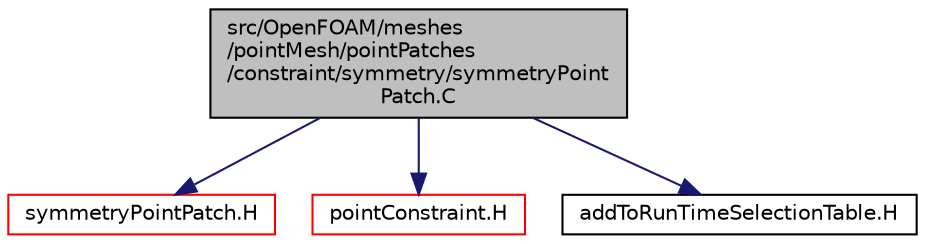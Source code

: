 digraph "src/OpenFOAM/meshes/pointMesh/pointPatches/constraint/symmetry/symmetryPointPatch.C"
{
  bgcolor="transparent";
  edge [fontname="Helvetica",fontsize="10",labelfontname="Helvetica",labelfontsize="10"];
  node [fontname="Helvetica",fontsize="10",shape=record];
  Node1 [label="src/OpenFOAM/meshes\l/pointMesh/pointPatches\l/constraint/symmetry/symmetryPoint\lPatch.C",height=0.2,width=0.4,color="black", fillcolor="grey75", style="filled", fontcolor="black"];
  Node1 -> Node2 [color="midnightblue",fontsize="10",style="solid",fontname="Helvetica"];
  Node2 [label="symmetryPointPatch.H",height=0.2,width=0.4,color="red",URL="$a08750.html"];
  Node1 -> Node3 [color="midnightblue",fontsize="10",style="solid",fontname="Helvetica"];
  Node3 [label="pointConstraint.H",height=0.2,width=0.4,color="red",URL="$a08291.html"];
  Node1 -> Node4 [color="midnightblue",fontsize="10",style="solid",fontname="Helvetica"];
  Node4 [label="addToRunTimeSelectionTable.H",height=0.2,width=0.4,color="black",URL="$a08004.html",tooltip="Macros for easy insertion into run-time selection tables. "];
}
